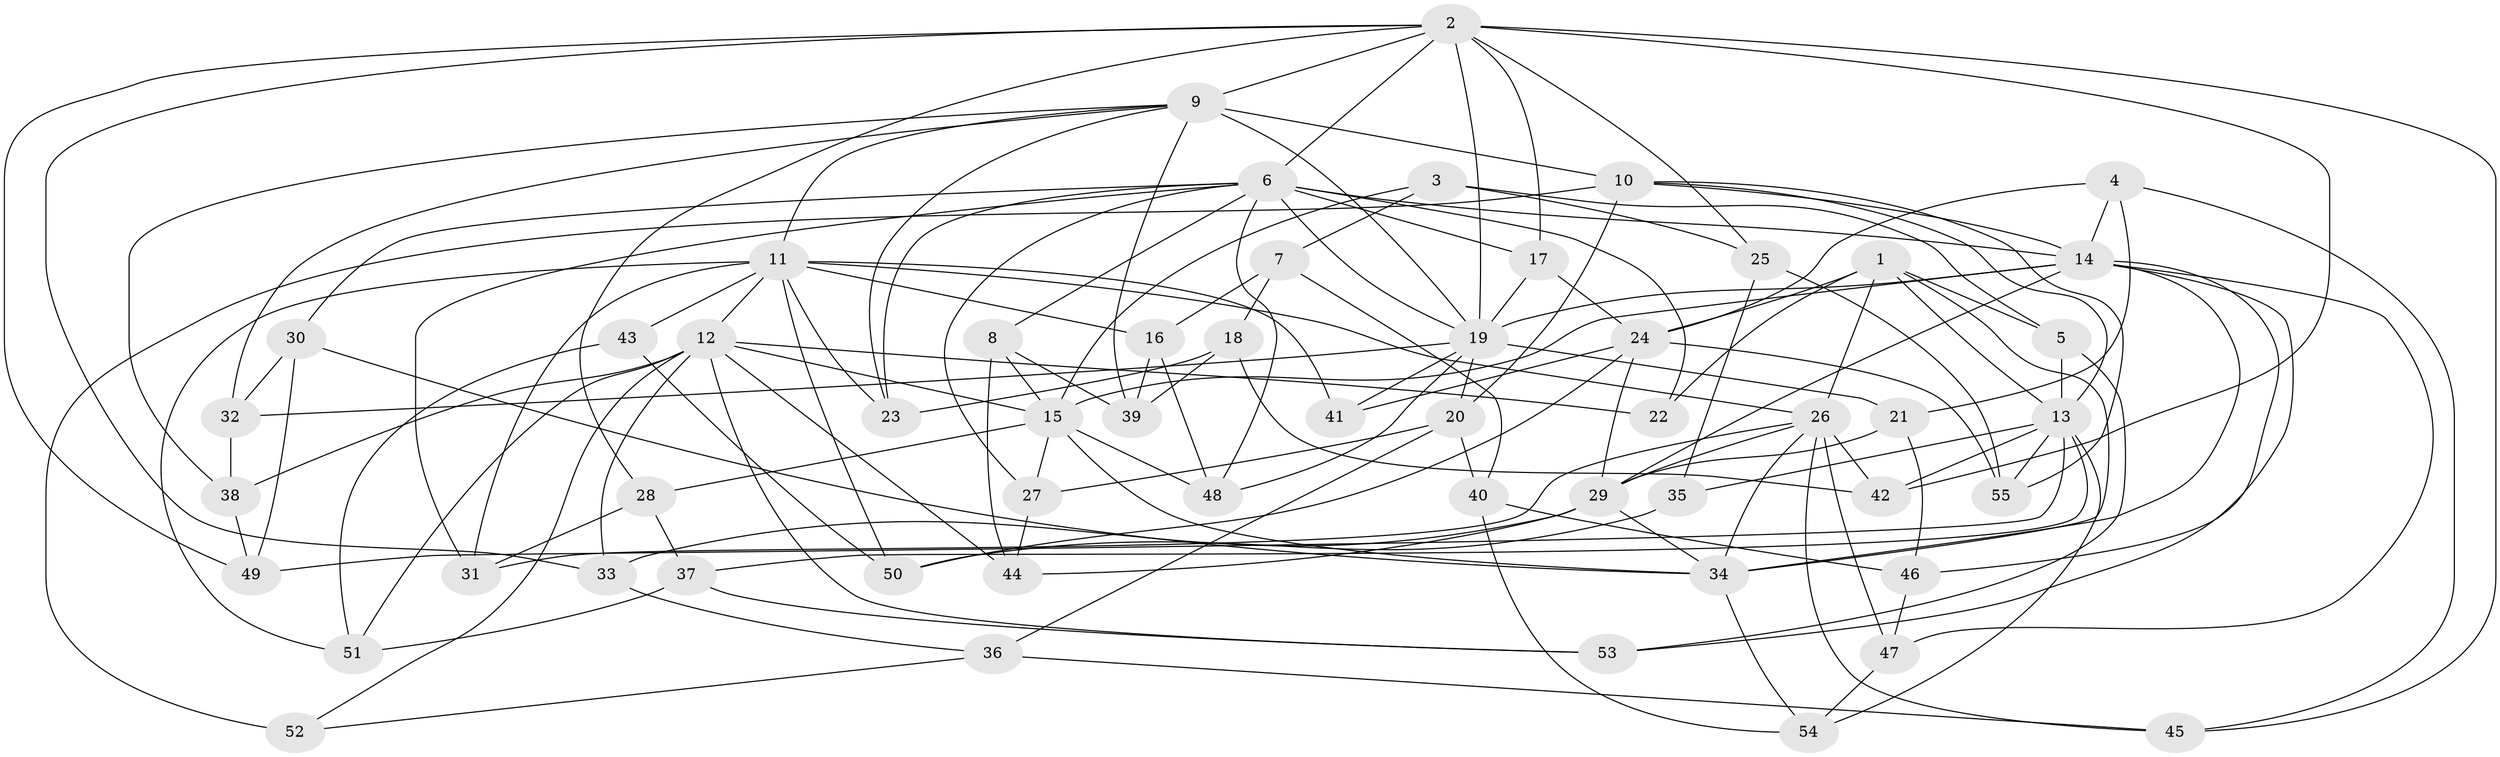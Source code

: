 // original degree distribution, {4: 1.0}
// Generated by graph-tools (version 1.1) at 2025/37/03/09/25 02:37:51]
// undirected, 55 vertices, 141 edges
graph export_dot {
graph [start="1"]
  node [color=gray90,style=filled];
  1;
  2;
  3;
  4;
  5;
  6;
  7;
  8;
  9;
  10;
  11;
  12;
  13;
  14;
  15;
  16;
  17;
  18;
  19;
  20;
  21;
  22;
  23;
  24;
  25;
  26;
  27;
  28;
  29;
  30;
  31;
  32;
  33;
  34;
  35;
  36;
  37;
  38;
  39;
  40;
  41;
  42;
  43;
  44;
  45;
  46;
  47;
  48;
  49;
  50;
  51;
  52;
  53;
  54;
  55;
  1 -- 5 [weight=1.0];
  1 -- 13 [weight=1.0];
  1 -- 22 [weight=1.0];
  1 -- 24 [weight=4.0];
  1 -- 26 [weight=1.0];
  1 -- 34 [weight=2.0];
  2 -- 6 [weight=1.0];
  2 -- 9 [weight=1.0];
  2 -- 17 [weight=1.0];
  2 -- 19 [weight=1.0];
  2 -- 25 [weight=1.0];
  2 -- 28 [weight=1.0];
  2 -- 33 [weight=1.0];
  2 -- 42 [weight=1.0];
  2 -- 45 [weight=1.0];
  2 -- 49 [weight=1.0];
  3 -- 5 [weight=1.0];
  3 -- 7 [weight=1.0];
  3 -- 15 [weight=1.0];
  3 -- 25 [weight=1.0];
  4 -- 14 [weight=1.0];
  4 -- 21 [weight=1.0];
  4 -- 24 [weight=1.0];
  4 -- 45 [weight=1.0];
  5 -- 13 [weight=1.0];
  5 -- 53 [weight=1.0];
  6 -- 8 [weight=1.0];
  6 -- 14 [weight=1.0];
  6 -- 17 [weight=1.0];
  6 -- 19 [weight=1.0];
  6 -- 22 [weight=2.0];
  6 -- 23 [weight=1.0];
  6 -- 27 [weight=1.0];
  6 -- 30 [weight=1.0];
  6 -- 31 [weight=1.0];
  6 -- 48 [weight=1.0];
  7 -- 16 [weight=1.0];
  7 -- 18 [weight=1.0];
  7 -- 40 [weight=1.0];
  8 -- 15 [weight=1.0];
  8 -- 39 [weight=1.0];
  8 -- 44 [weight=1.0];
  9 -- 10 [weight=2.0];
  9 -- 11 [weight=1.0];
  9 -- 19 [weight=2.0];
  9 -- 23 [weight=1.0];
  9 -- 32 [weight=1.0];
  9 -- 38 [weight=1.0];
  9 -- 39 [weight=1.0];
  10 -- 13 [weight=1.0];
  10 -- 14 [weight=3.0];
  10 -- 20 [weight=1.0];
  10 -- 52 [weight=2.0];
  10 -- 55 [weight=1.0];
  11 -- 12 [weight=1.0];
  11 -- 16 [weight=1.0];
  11 -- 23 [weight=1.0];
  11 -- 26 [weight=1.0];
  11 -- 31 [weight=1.0];
  11 -- 41 [weight=2.0];
  11 -- 43 [weight=2.0];
  11 -- 50 [weight=1.0];
  11 -- 51 [weight=1.0];
  12 -- 15 [weight=2.0];
  12 -- 22 [weight=1.0];
  12 -- 33 [weight=1.0];
  12 -- 38 [weight=1.0];
  12 -- 44 [weight=1.0];
  12 -- 51 [weight=1.0];
  12 -- 52 [weight=1.0];
  12 -- 53 [weight=1.0];
  13 -- 35 [weight=2.0];
  13 -- 37 [weight=1.0];
  13 -- 42 [weight=1.0];
  13 -- 49 [weight=1.0];
  13 -- 54 [weight=1.0];
  13 -- 55 [weight=1.0];
  14 -- 15 [weight=1.0];
  14 -- 19 [weight=1.0];
  14 -- 29 [weight=1.0];
  14 -- 34 [weight=1.0];
  14 -- 46 [weight=1.0];
  14 -- 47 [weight=1.0];
  14 -- 53 [weight=1.0];
  15 -- 27 [weight=1.0];
  15 -- 28 [weight=1.0];
  15 -- 34 [weight=2.0];
  15 -- 48 [weight=1.0];
  16 -- 39 [weight=1.0];
  16 -- 48 [weight=1.0];
  17 -- 19 [weight=1.0];
  17 -- 24 [weight=1.0];
  18 -- 23 [weight=1.0];
  18 -- 39 [weight=1.0];
  18 -- 42 [weight=1.0];
  19 -- 20 [weight=2.0];
  19 -- 21 [weight=1.0];
  19 -- 32 [weight=1.0];
  19 -- 41 [weight=1.0];
  19 -- 48 [weight=1.0];
  20 -- 27 [weight=1.0];
  20 -- 36 [weight=1.0];
  20 -- 40 [weight=1.0];
  21 -- 29 [weight=1.0];
  21 -- 46 [weight=1.0];
  24 -- 29 [weight=1.0];
  24 -- 41 [weight=1.0];
  24 -- 50 [weight=1.0];
  24 -- 55 [weight=1.0];
  25 -- 35 [weight=1.0];
  25 -- 55 [weight=1.0];
  26 -- 29 [weight=2.0];
  26 -- 31 [weight=1.0];
  26 -- 34 [weight=2.0];
  26 -- 42 [weight=1.0];
  26 -- 45 [weight=1.0];
  26 -- 47 [weight=1.0];
  27 -- 44 [weight=1.0];
  28 -- 31 [weight=1.0];
  28 -- 37 [weight=1.0];
  29 -- 33 [weight=1.0];
  29 -- 34 [weight=1.0];
  29 -- 44 [weight=1.0];
  30 -- 32 [weight=1.0];
  30 -- 34 [weight=1.0];
  30 -- 49 [weight=1.0];
  32 -- 38 [weight=1.0];
  33 -- 36 [weight=1.0];
  34 -- 54 [weight=1.0];
  35 -- 50 [weight=1.0];
  36 -- 45 [weight=1.0];
  36 -- 52 [weight=1.0];
  37 -- 51 [weight=1.0];
  37 -- 53 [weight=1.0];
  38 -- 49 [weight=1.0];
  40 -- 46 [weight=1.0];
  40 -- 54 [weight=1.0];
  43 -- 50 [weight=1.0];
  43 -- 51 [weight=1.0];
  46 -- 47 [weight=1.0];
  47 -- 54 [weight=1.0];
}

